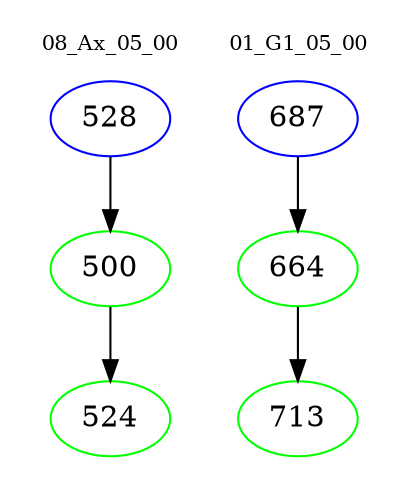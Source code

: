 digraph{
subgraph cluster_0 {
color = white
label = "08_Ax_05_00";
fontsize=10;
T0_528 [label="528", color="blue"]
T0_528 -> T0_500 [color="black"]
T0_500 [label="500", color="green"]
T0_500 -> T0_524 [color="black"]
T0_524 [label="524", color="green"]
}
subgraph cluster_1 {
color = white
label = "01_G1_05_00";
fontsize=10;
T1_687 [label="687", color="blue"]
T1_687 -> T1_664 [color="black"]
T1_664 [label="664", color="green"]
T1_664 -> T1_713 [color="black"]
T1_713 [label="713", color="green"]
}
}
